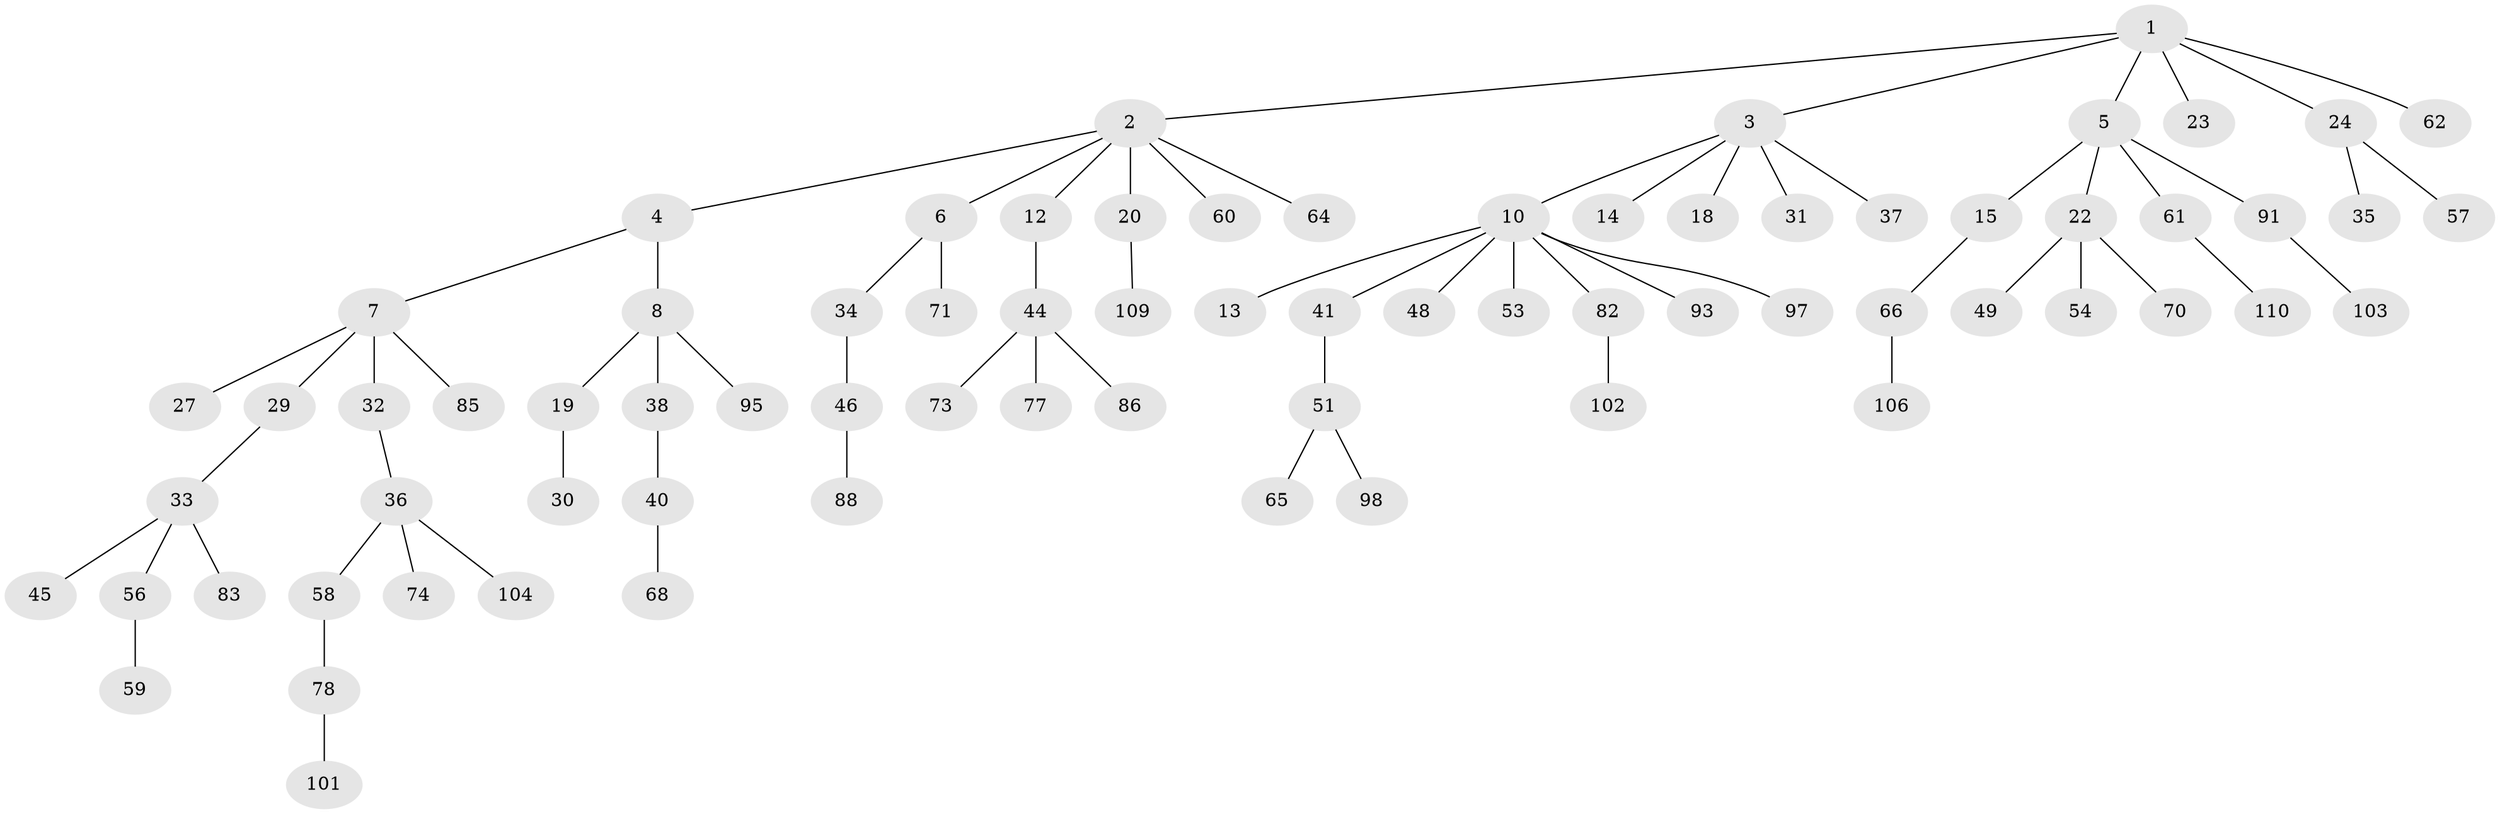 // Generated by graph-tools (version 1.1) at 2025/24/03/03/25 07:24:05]
// undirected, 74 vertices, 73 edges
graph export_dot {
graph [start="1"]
  node [color=gray90,style=filled];
  1 [super="+50"];
  2 [super="+16"];
  3 [super="+11"];
  4;
  5 [super="+9"];
  6 [super="+26"];
  7 [super="+21"];
  8 [super="+76"];
  10 [super="+17"];
  12 [super="+28"];
  13;
  14;
  15 [super="+100"];
  18 [super="+43"];
  19 [super="+84"];
  20 [super="+67"];
  22 [super="+39"];
  23 [super="+81"];
  24 [super="+25"];
  27;
  29 [super="+80"];
  30;
  31;
  32;
  33 [super="+47"];
  34 [super="+42"];
  35;
  36 [super="+52"];
  37 [super="+72"];
  38;
  40 [super="+75"];
  41;
  44 [super="+55"];
  45;
  46 [super="+87"];
  48 [super="+89"];
  49;
  51 [super="+90"];
  53;
  54;
  56;
  57;
  58 [super="+63"];
  59 [super="+108"];
  60;
  61 [super="+105"];
  62;
  64;
  65 [super="+69"];
  66 [super="+99"];
  68;
  70;
  71 [super="+94"];
  73;
  74 [super="+79"];
  77;
  78 [super="+96"];
  82;
  83;
  85;
  86;
  88;
  91 [super="+92"];
  93;
  95;
  97;
  98;
  101;
  102;
  103;
  104;
  106 [super="+107"];
  109;
  110;
  1 -- 2;
  1 -- 3;
  1 -- 5;
  1 -- 23;
  1 -- 24;
  1 -- 62;
  2 -- 4;
  2 -- 6;
  2 -- 12;
  2 -- 20;
  2 -- 64;
  2 -- 60;
  3 -- 10;
  3 -- 14;
  3 -- 18;
  3 -- 31;
  3 -- 37;
  4 -- 7;
  4 -- 8;
  5 -- 61;
  5 -- 91;
  5 -- 22;
  5 -- 15;
  6 -- 34;
  6 -- 71;
  7 -- 85;
  7 -- 32;
  7 -- 27;
  7 -- 29;
  8 -- 19;
  8 -- 38;
  8 -- 95;
  10 -- 13;
  10 -- 48;
  10 -- 82;
  10 -- 93;
  10 -- 97;
  10 -- 41;
  10 -- 53;
  12 -- 44;
  15 -- 66;
  19 -- 30;
  20 -- 109;
  22 -- 54;
  22 -- 49;
  22 -- 70;
  24 -- 57;
  24 -- 35;
  29 -- 33;
  32 -- 36;
  33 -- 45;
  33 -- 56;
  33 -- 83;
  34 -- 46;
  36 -- 74;
  36 -- 104;
  36 -- 58;
  38 -- 40;
  40 -- 68;
  41 -- 51;
  44 -- 86;
  44 -- 73;
  44 -- 77;
  46 -- 88;
  51 -- 65;
  51 -- 98;
  56 -- 59;
  58 -- 78;
  61 -- 110;
  66 -- 106;
  78 -- 101;
  82 -- 102;
  91 -- 103;
}
